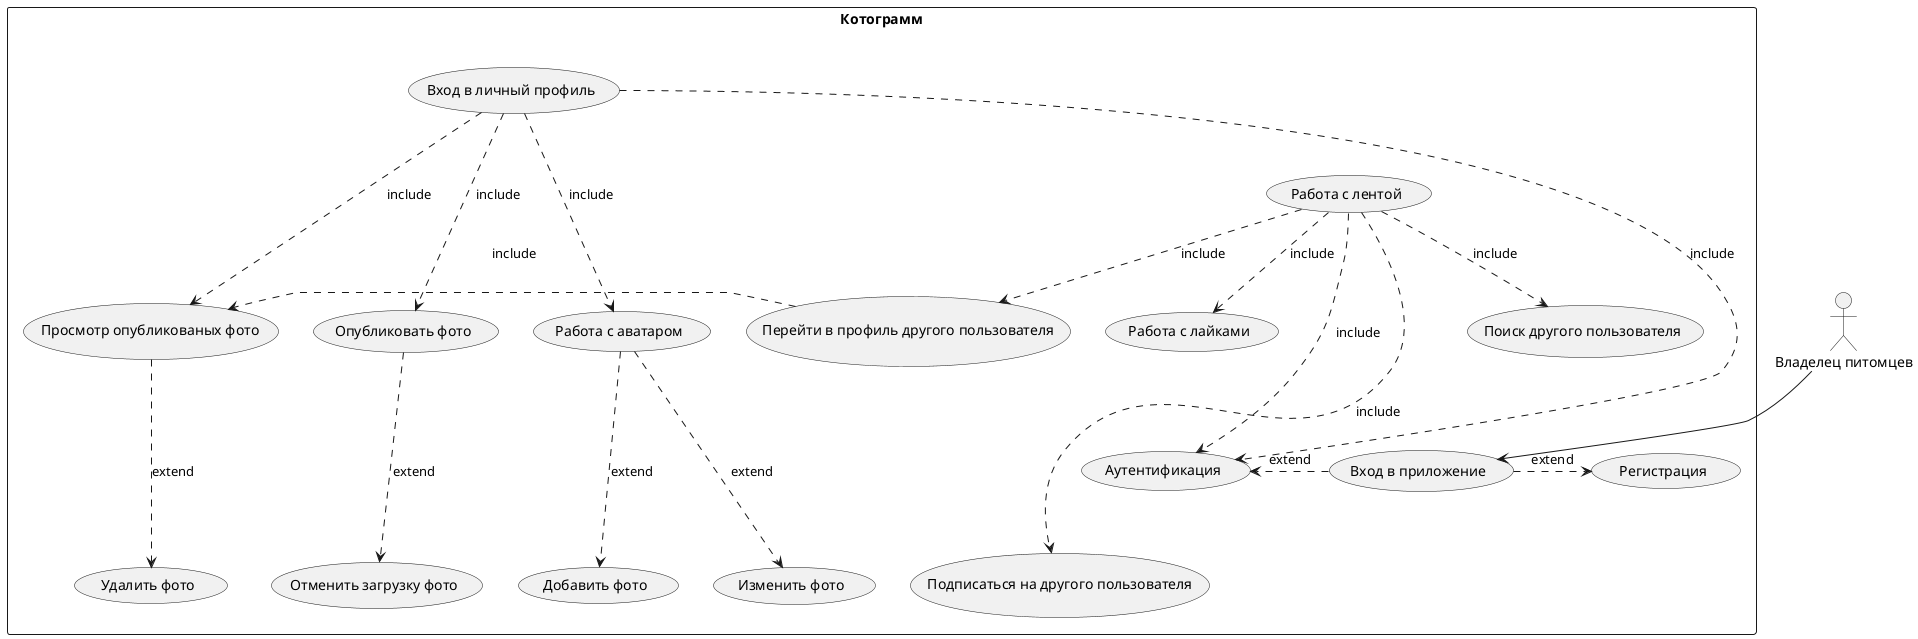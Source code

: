@startuml
skinparam packageStyle rectangle
actor "Владелец питомцев"
rectangle "Котограмм" {
"Владелец питомцев" --> (Вход в приложение)
(Вход в личный профиль) ....> (Аутентификация) : include
(Вход в личный профиль) ...> (Просмотр опубликованых фото) :include
(Просмотр опубликованых фото) ...> (Удалить фото) :extend
(Вход в личный профиль) ...> (Опубликовать фото) :include
(Опубликовать фото) ...> (Отменить загрузку фото) : extend
(Вход в личный профиль) ...> (Работа с аватаром) :include
(Работа с аватаром) ...> (Добавить фото) :extend
(Работа с аватаром) ...> (Изменить фото) :extend
(Вход в приложение) .> (Регистрация) : extend
(Вход в приложение) .> (Аутентификация) : extend
(Работа с лентой) ..> (Аутентификация) : include
(Работа с лентой) ..> (Работа с лайками) : include
(Работа с лентой) ..> (Перейти в профиль другого пользователя) : include
(Перейти в профиль другого пользователя) .> (Просмотр опубликованых фото) : include
(Работа с лентой) ....> (Подписаться на другого пользователя) : include
(Работа с лентой) ..> (Поиск другого пользователя) : include
}
@enduml